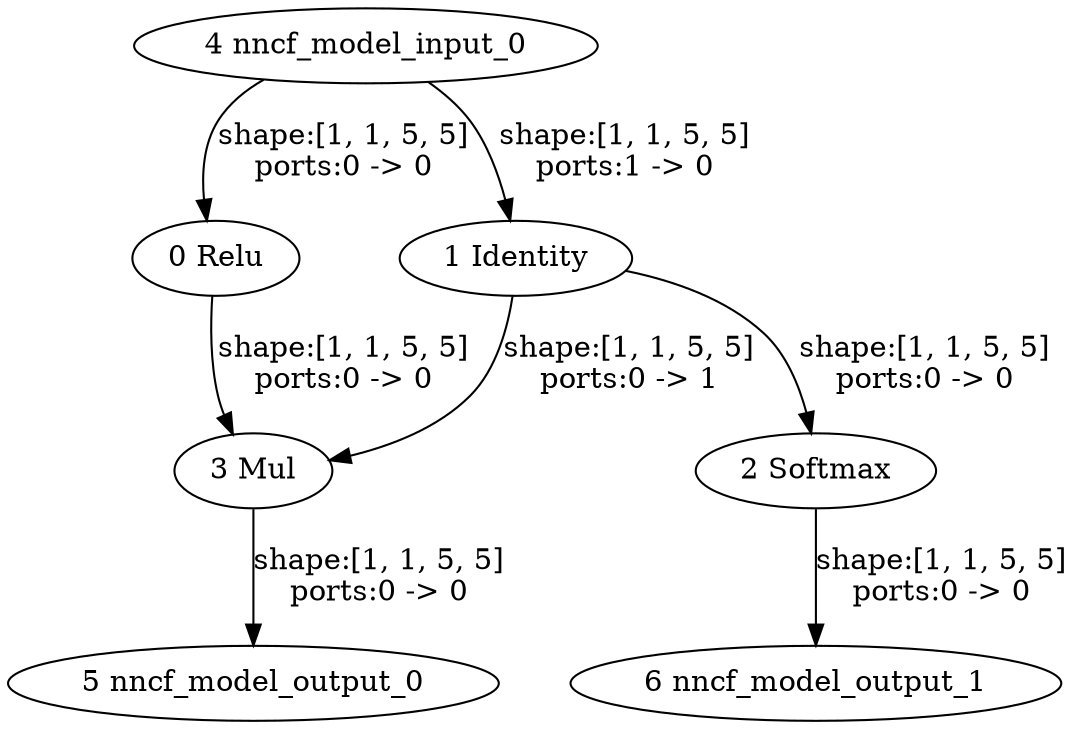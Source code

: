 strict digraph  {
"0 Relu" [id=0, type=Relu];
"1 Identity" [id=1, type=Identity];
"2 Softmax" [id=2, type=Softmax];
"3 Mul" [id=3, type=Mul];
"4 nncf_model_input_0" [id=4, type=nncf_model_input];
"5 nncf_model_output_0" [id=5, type=nncf_model_output];
"6 nncf_model_output_1" [id=6, type=nncf_model_output];
"0 Relu" -> "3 Mul"  [label="shape:[1, 1, 5, 5]\nports:0 -> 0", style=solid];
"1 Identity" -> "2 Softmax"  [label="shape:[1, 1, 5, 5]\nports:0 -> 0", style=solid];
"1 Identity" -> "3 Mul"  [label="shape:[1, 1, 5, 5]\nports:0 -> 1", style=solid];
"2 Softmax" -> "6 nncf_model_output_1"  [label="shape:[1, 1, 5, 5]\nports:0 -> 0", style=solid];
"3 Mul" -> "5 nncf_model_output_0"  [label="shape:[1, 1, 5, 5]\nports:0 -> 0", style=solid];
"4 nncf_model_input_0" -> "0 Relu"  [label="shape:[1, 1, 5, 5]\nports:0 -> 0", style=solid];
"4 nncf_model_input_0" -> "1 Identity"  [label="shape:[1, 1, 5, 5]\nports:1 -> 0", style=solid];
}
